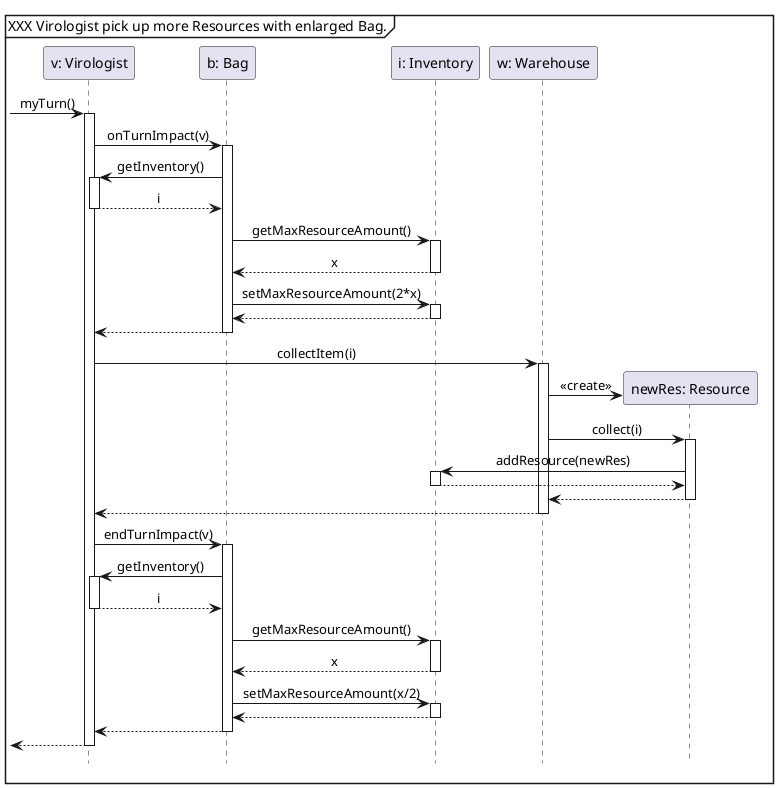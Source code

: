 @startuml
'https://plantuml.com/sequence-diagram
hide footbox
skinparam sequenceMessageAlign center

mainframe XXX Virologist pick up more Resources with enlarged Bag.

participant "v: Virologist" as v
participant "b: Bag" as b
participant "i: Inventory" as i
participant "w: Warehouse" as w
participant "newRes: Resource" as newRes

-> v ++ : myTurn()
    v -> b ++ : onTurnImpact(v)
        b -> v ++ : getInventory()
        return i
        b -> i ++ : getMaxResourceAmount()
        return x
        b -> i ++ : setMaxResourceAmount(2*x)
        return
    return

    v -> w ++ : collectItem(i)
        w -> newRes ** : <<create>>
        w -> newRes ++ : collect(i)
            newRes -> i ++ : addResource(newRes)
            return
        return
    return

    v -> b ++ : endTurnImpact(v)
            b -> v ++ : getInventory()
            return i
            b -> i ++ : getMaxResourceAmount()
            return x
            b -> i ++ : setMaxResourceAmount(x/2)
            return
        return
return
@enduml